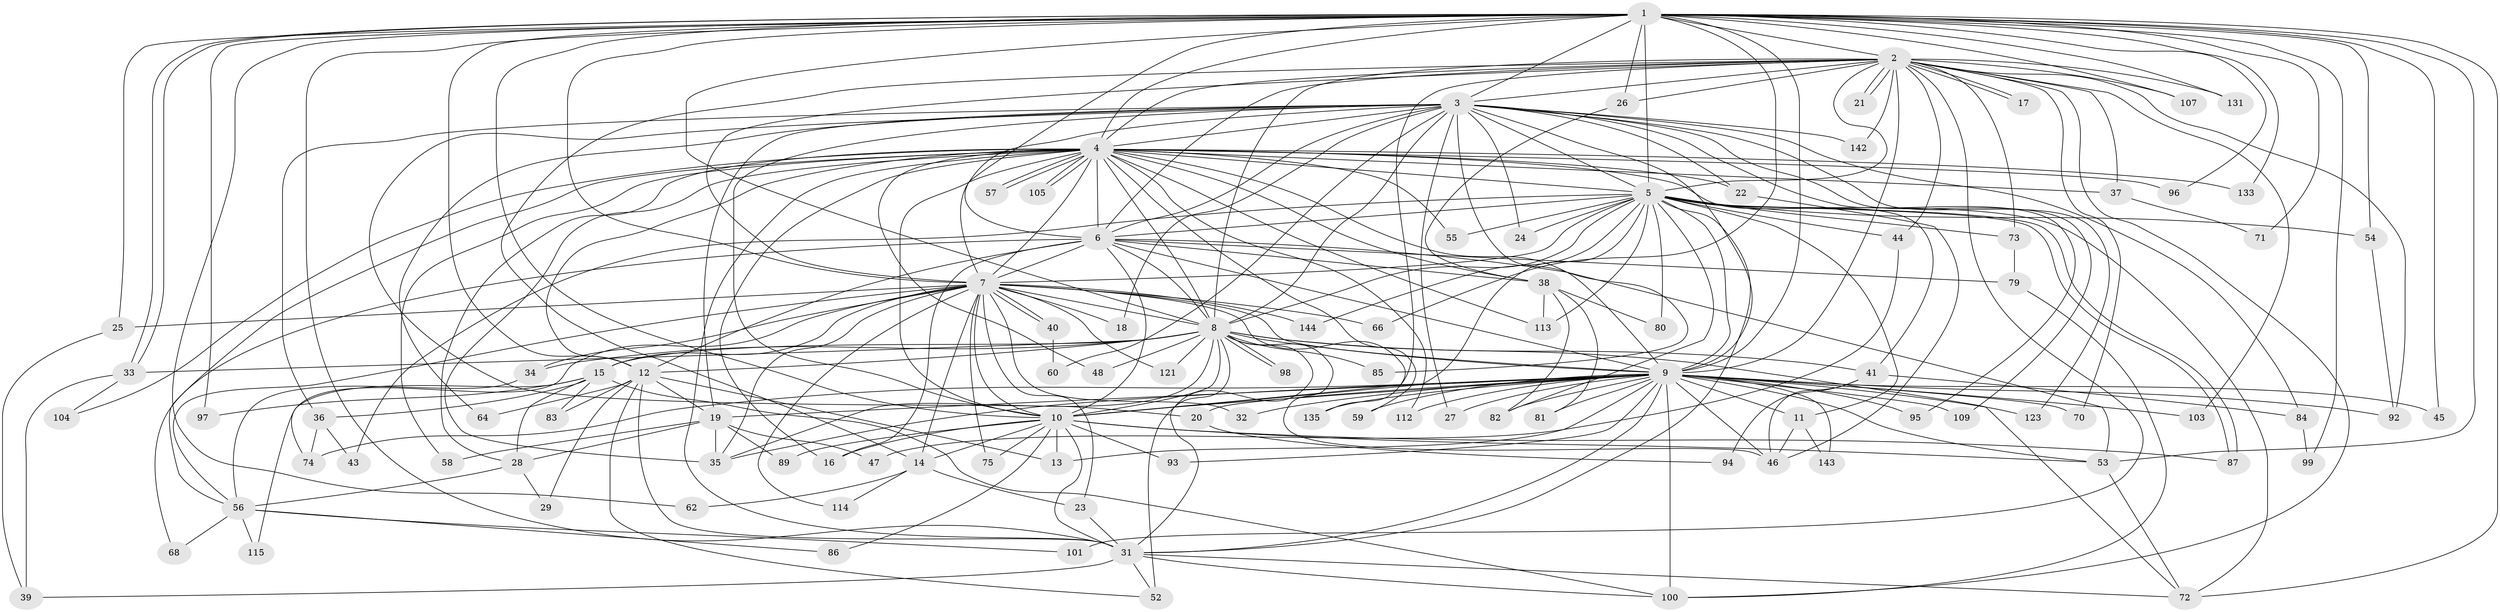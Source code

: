 // original degree distribution, {28: 0.02040816326530612, 24: 0.006802721088435374, 33: 0.006802721088435374, 25: 0.013605442176870748, 15: 0.006802721088435374, 38: 0.006802721088435374, 19: 0.006802721088435374, 4: 0.061224489795918366, 8: 0.02040816326530612, 3: 0.23129251700680273, 6: 0.02040816326530612, 2: 0.564625850340136, 5: 0.027210884353741496, 9: 0.006802721088435374}
// Generated by graph-tools (version 1.1) at 2025/17/03/04/25 18:17:36]
// undirected, 102 vertices, 267 edges
graph export_dot {
graph [start="1"]
  node [color=gray90,style=filled];
  1;
  2 [super="+67+50"];
  3;
  4;
  5;
  6;
  7;
  8;
  9;
  10 [super="+127+42"];
  11;
  12 [super="+30+128"];
  13;
  14;
  15;
  16;
  17;
  18;
  19 [super="+51"];
  20;
  21;
  22;
  23 [super="+77"];
  24;
  25;
  26;
  27;
  28 [super="+76+61"];
  29;
  31 [super="+63+145+108+65"];
  32;
  33 [super="+102"];
  34 [super="+126"];
  35 [super="+139+49"];
  36;
  37;
  38 [super="+78"];
  39;
  40;
  41;
  43;
  44;
  45;
  46 [super="+91+118"];
  47;
  48;
  52 [super="+117+141"];
  53 [super="+69"];
  54 [super="+122"];
  55;
  56;
  57;
  58;
  59;
  60;
  62;
  64;
  66;
  68;
  70;
  71;
  72 [super="+88"];
  73;
  74 [super="+129"];
  75;
  79;
  80;
  81;
  82 [super="+116"];
  83;
  84;
  85;
  86;
  87 [super="+134"];
  89;
  92;
  93;
  94;
  95;
  96;
  97;
  98;
  99;
  100 [super="+106+132+125"];
  101;
  103;
  104;
  105;
  107;
  109;
  112;
  113 [super="+138"];
  114;
  115;
  121;
  123;
  131;
  133;
  135;
  142;
  143;
  144;
  1 -- 2;
  1 -- 3;
  1 -- 4;
  1 -- 5;
  1 -- 6;
  1 -- 7;
  1 -- 8;
  1 -- 9;
  1 -- 10;
  1 -- 12;
  1 -- 25;
  1 -- 26;
  1 -- 31;
  1 -- 33;
  1 -- 33;
  1 -- 45;
  1 -- 54;
  1 -- 62;
  1 -- 66;
  1 -- 71;
  1 -- 72;
  1 -- 96;
  1 -- 97;
  1 -- 99;
  1 -- 107;
  1 -- 131;
  1 -- 133;
  1 -- 53;
  2 -- 3;
  2 -- 4;
  2 -- 5 [weight=2];
  2 -- 6;
  2 -- 7 [weight=2];
  2 -- 8;
  2 -- 9 [weight=2];
  2 -- 10;
  2 -- 14;
  2 -- 17;
  2 -- 17;
  2 -- 21;
  2 -- 21;
  2 -- 26;
  2 -- 37;
  2 -- 44;
  2 -- 70;
  2 -- 73;
  2 -- 92;
  2 -- 101;
  2 -- 103;
  2 -- 107;
  2 -- 131;
  2 -- 142;
  2 -- 100;
  3 -- 4;
  3 -- 5;
  3 -- 6;
  3 -- 7;
  3 -- 8;
  3 -- 9;
  3 -- 10;
  3 -- 18;
  3 -- 20;
  3 -- 22;
  3 -- 24;
  3 -- 27;
  3 -- 36;
  3 -- 60;
  3 -- 64;
  3 -- 84;
  3 -- 85;
  3 -- 95;
  3 -- 109;
  3 -- 123;
  3 -- 142;
  3 -- 19;
  4 -- 5;
  4 -- 6;
  4 -- 7;
  4 -- 8;
  4 -- 9;
  4 -- 10;
  4 -- 12 [weight=2];
  4 -- 16;
  4 -- 22;
  4 -- 37;
  4 -- 38;
  4 -- 41;
  4 -- 48;
  4 -- 55;
  4 -- 56;
  4 -- 57;
  4 -- 57;
  4 -- 58;
  4 -- 59;
  4 -- 96;
  4 -- 104;
  4 -- 105;
  4 -- 105;
  4 -- 112;
  4 -- 113;
  4 -- 133;
  4 -- 31;
  4 -- 28;
  4 -- 35;
  5 -- 6;
  5 -- 7;
  5 -- 8;
  5 -- 9;
  5 -- 10;
  5 -- 11;
  5 -- 24;
  5 -- 43;
  5 -- 44;
  5 -- 54;
  5 -- 55;
  5 -- 73;
  5 -- 80;
  5 -- 87;
  5 -- 87;
  5 -- 113;
  5 -- 144;
  5 -- 82;
  5 -- 31;
  5 -- 72;
  6 -- 7;
  6 -- 8;
  6 -- 9;
  6 -- 10;
  6 -- 16;
  6 -- 38;
  6 -- 53;
  6 -- 68;
  6 -- 79;
  6 -- 12;
  7 -- 8;
  7 -- 9;
  7 -- 10;
  7 -- 14;
  7 -- 15;
  7 -- 18;
  7 -- 23;
  7 -- 25;
  7 -- 32;
  7 -- 34;
  7 -- 40;
  7 -- 40;
  7 -- 56;
  7 -- 66;
  7 -- 74;
  7 -- 75;
  7 -- 114;
  7 -- 121;
  7 -- 135;
  7 -- 144;
  7 -- 35;
  8 -- 9;
  8 -- 10;
  8 -- 15;
  8 -- 34;
  8 -- 41;
  8 -- 48;
  8 -- 52 [weight=2];
  8 -- 72;
  8 -- 85;
  8 -- 98;
  8 -- 98;
  8 -- 121;
  8 -- 33;
  8 -- 31;
  8 -- 12;
  8 -- 46;
  8 -- 35;
  9 -- 10;
  9 -- 11;
  9 -- 13;
  9 -- 19;
  9 -- 20;
  9 -- 27;
  9 -- 32;
  9 -- 35;
  9 -- 45;
  9 -- 53;
  9 -- 59;
  9 -- 70;
  9 -- 74;
  9 -- 81;
  9 -- 82;
  9 -- 92;
  9 -- 93;
  9 -- 95;
  9 -- 100 [weight=3];
  9 -- 103;
  9 -- 109;
  9 -- 112;
  9 -- 123;
  9 -- 135;
  9 -- 143;
  9 -- 31;
  9 -- 46;
  10 -- 13;
  10 -- 75;
  10 -- 86;
  10 -- 89;
  10 -- 93;
  10 -- 87;
  10 -- 31;
  10 -- 53;
  10 -- 16;
  10 -- 14;
  11 -- 46;
  11 -- 143;
  12 -- 19;
  12 -- 29;
  12 -- 31;
  12 -- 83;
  12 -- 64;
  12 -- 52;
  12 -- 13;
  14 -- 23;
  14 -- 62;
  14 -- 114;
  15 -- 28;
  15 -- 36;
  15 -- 83;
  15 -- 97;
  15 -- 115;
  15 -- 100;
  19 -- 28;
  19 -- 35;
  19 -- 47;
  19 -- 89;
  19 -- 58;
  20 -- 94;
  22 -- 46;
  23 -- 31;
  25 -- 39;
  26 -- 38;
  28 -- 29;
  28 -- 56;
  31 -- 39;
  31 -- 100;
  31 -- 72;
  31 -- 52;
  33 -- 104;
  33 -- 39;
  34 -- 56;
  36 -- 43;
  36 -- 74;
  37 -- 71;
  38 -- 82;
  38 -- 80;
  38 -- 81;
  38 -- 113;
  40 -- 60;
  41 -- 46;
  41 -- 84;
  41 -- 94;
  44 -- 47;
  53 -- 72;
  54 -- 92;
  56 -- 68;
  56 -- 86;
  56 -- 101;
  56 -- 115;
  73 -- 79;
  79 -- 100;
  84 -- 99;
}
